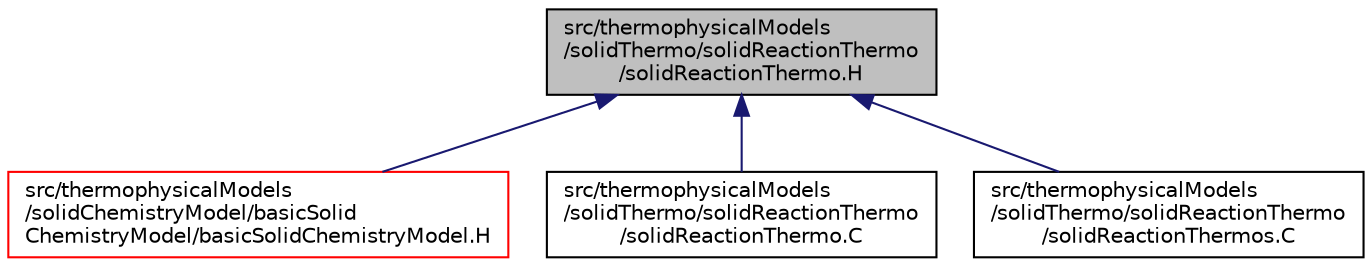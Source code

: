 digraph "src/thermophysicalModels/solidThermo/solidReactionThermo/solidReactionThermo.H"
{
  bgcolor="transparent";
  edge [fontname="Helvetica",fontsize="10",labelfontname="Helvetica",labelfontsize="10"];
  node [fontname="Helvetica",fontsize="10",shape=record];
  Node325 [label="src/thermophysicalModels\l/solidThermo/solidReactionThermo\l/solidReactionThermo.H",height=0.2,width=0.4,color="black", fillcolor="grey75", style="filled", fontcolor="black"];
  Node325 -> Node326 [dir="back",color="midnightblue",fontsize="10",style="solid",fontname="Helvetica"];
  Node326 [label="src/thermophysicalModels\l/solidChemistryModel/basicSolid\lChemistryModel/basicSolidChemistryModel.H",height=0.2,width=0.4,color="red",URL="$a16718.html"];
  Node325 -> Node336 [dir="back",color="midnightblue",fontsize="10",style="solid",fontname="Helvetica"];
  Node336 [label="src/thermophysicalModels\l/solidThermo/solidReactionThermo\l/solidReactionThermo.C",height=0.2,width=0.4,color="black",URL="$a16820.html"];
  Node325 -> Node337 [dir="back",color="midnightblue",fontsize="10",style="solid",fontname="Helvetica"];
  Node337 [label="src/thermophysicalModels\l/solidThermo/solidReactionThermo\l/solidReactionThermos.C",height=0.2,width=0.4,color="black",URL="$a16826.html"];
}
